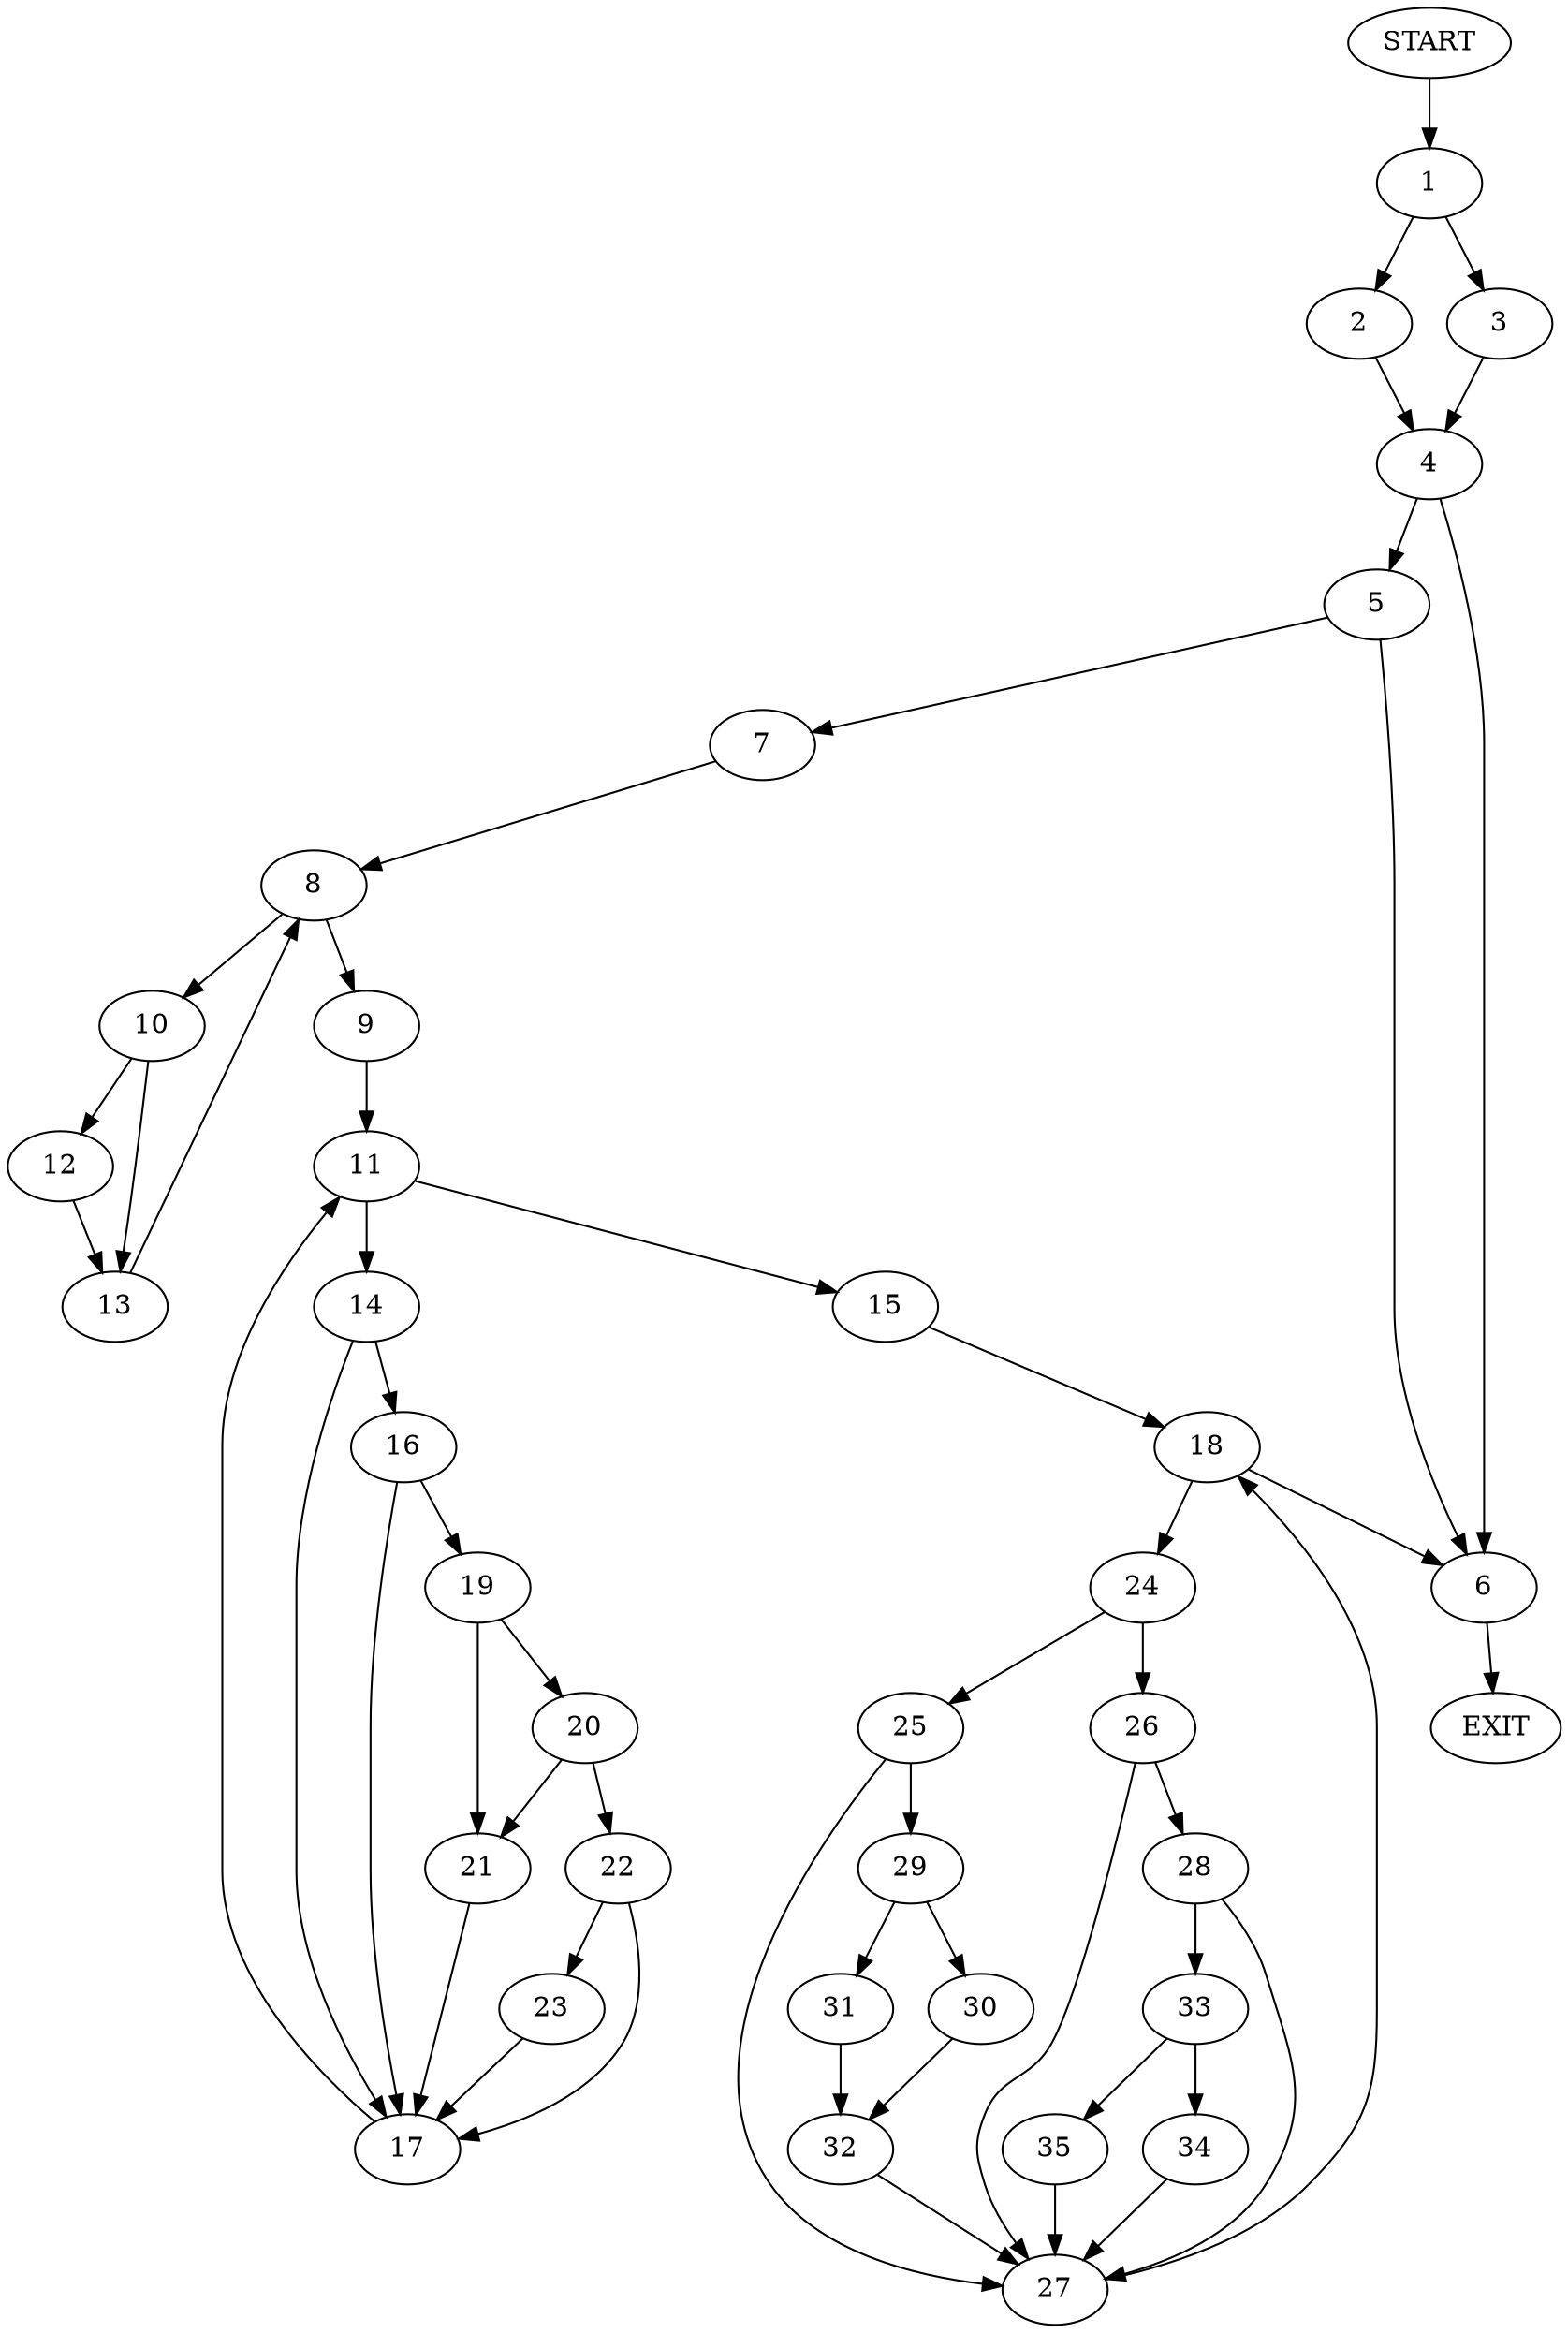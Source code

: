 digraph {
0 [label="START"]
36 [label="EXIT"]
0 -> 1
1 -> 2
1 -> 3
2 -> 4
3 -> 4
4 -> 5
4 -> 6
5 -> 7
5 -> 6
6 -> 36
7 -> 8
8 -> 9
8 -> 10
9 -> 11
10 -> 12
10 -> 13
12 -> 13
13 -> 8
11 -> 14
11 -> 15
14 -> 16
14 -> 17
15 -> 18
16 -> 19
16 -> 17
17 -> 11
19 -> 20
19 -> 21
21 -> 17
20 -> 22
20 -> 21
22 -> 23
22 -> 17
23 -> 17
18 -> 24
18 -> 6
24 -> 25
24 -> 26
26 -> 27
26 -> 28
25 -> 27
25 -> 29
27 -> 18
29 -> 30
29 -> 31
31 -> 32
30 -> 32
32 -> 27
28 -> 33
28 -> 27
33 -> 34
33 -> 35
35 -> 27
34 -> 27
}
